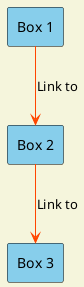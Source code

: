 @startuml
!define RECTANGLE_COLOR #87CEEB
!define ARROW_COLOR #FF4500
skinparam backgroundColor #F5F5DC
skinparam ArrowColor ARROW_COLOR
skinparam rectangle {
    BackgroundColor RECTANGLE_COLOR
    BorderColor black
}

rectangle "Box 1" as box1
rectangle "Box 2" as box2
rectangle "Box 3" as box3

box1 --> box2 : Link to
box2 --> box3 : Link to

@enduml